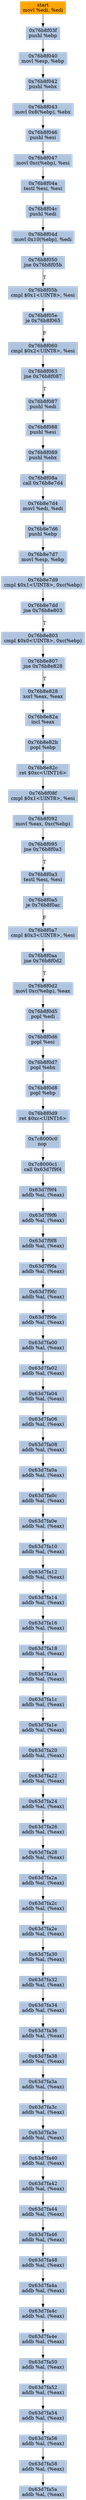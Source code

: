 digraph G {
node[shape=rectangle,style=filled,fillcolor=lightsteelblue,color=lightsteelblue]
bgcolor="transparent"
a0x76b8f03dmovl_edi_edi[label="start\nmovl %edi, %edi",color="lightgrey",fillcolor="orange"];
a0x76b8f03fpushl_ebp[label="0x76b8f03f\npushl %ebp"];
a0x76b8f040movl_esp_ebp[label="0x76b8f040\nmovl %esp, %ebp"];
a0x76b8f042pushl_ebx[label="0x76b8f042\npushl %ebx"];
a0x76b8f043movl_0x8ebp__ebx[label="0x76b8f043\nmovl 0x8(%ebp), %ebx"];
a0x76b8f046pushl_esi[label="0x76b8f046\npushl %esi"];
a0x76b8f047movl_0xcebp__esi[label="0x76b8f047\nmovl 0xc(%ebp), %esi"];
a0x76b8f04atestl_esi_esi[label="0x76b8f04a\ntestl %esi, %esi"];
a0x76b8f04cpushl_edi[label="0x76b8f04c\npushl %edi"];
a0x76b8f04dmovl_0x10ebp__edi[label="0x76b8f04d\nmovl 0x10(%ebp), %edi"];
a0x76b8f050jne_0x76b8f05b[label="0x76b8f050\njne 0x76b8f05b"];
a0x76b8f05bcmpl_0x1UINT8_esi[label="0x76b8f05b\ncmpl $0x1<UINT8>, %esi"];
a0x76b8f05eje_0x76b8f065[label="0x76b8f05e\nje 0x76b8f065"];
a0x76b8f060cmpl_0x2UINT8_esi[label="0x76b8f060\ncmpl $0x2<UINT8>, %esi"];
a0x76b8f063jne_0x76b8f087[label="0x76b8f063\njne 0x76b8f087"];
a0x76b8f087pushl_edi[label="0x76b8f087\npushl %edi"];
a0x76b8f088pushl_esi[label="0x76b8f088\npushl %esi"];
a0x76b8f089pushl_ebx[label="0x76b8f089\npushl %ebx"];
a0x76b8f08acall_0x76b8e7d4[label="0x76b8f08a\ncall 0x76b8e7d4"];
a0x76b8e7d4movl_edi_edi[label="0x76b8e7d4\nmovl %edi, %edi"];
a0x76b8e7d6pushl_ebp[label="0x76b8e7d6\npushl %ebp"];
a0x76b8e7d7movl_esp_ebp[label="0x76b8e7d7\nmovl %esp, %ebp"];
a0x76b8e7d9cmpl_0x1UINT8_0xcebp_[label="0x76b8e7d9\ncmpl $0x1<UINT8>, 0xc(%ebp)"];
a0x76b8e7ddjne_0x76b8e803[label="0x76b8e7dd\njne 0x76b8e803"];
a0x76b8e803cmpl_0x0UINT8_0xcebp_[label="0x76b8e803\ncmpl $0x0<UINT8>, 0xc(%ebp)"];
a0x76b8e807jne_0x76b8e828[label="0x76b8e807\njne 0x76b8e828"];
a0x76b8e828xorl_eax_eax[label="0x76b8e828\nxorl %eax, %eax"];
a0x76b8e82aincl_eax[label="0x76b8e82a\nincl %eax"];
a0x76b8e82bpopl_ebp[label="0x76b8e82b\npopl %ebp"];
a0x76b8e82cret_0xcUINT16[label="0x76b8e82c\nret $0xc<UINT16>"];
a0x76b8f08fcmpl_0x1UINT8_esi[label="0x76b8f08f\ncmpl $0x1<UINT8>, %esi"];
a0x76b8f092movl_eax_0xcebp_[label="0x76b8f092\nmovl %eax, 0xc(%ebp)"];
a0x76b8f095jne_0x76b8f0a3[label="0x76b8f095\njne 0x76b8f0a3"];
a0x76b8f0a3testl_esi_esi[label="0x76b8f0a3\ntestl %esi, %esi"];
a0x76b8f0a5je_0x76b8f0ac[label="0x76b8f0a5\nje 0x76b8f0ac"];
a0x76b8f0a7cmpl_0x3UINT8_esi[label="0x76b8f0a7\ncmpl $0x3<UINT8>, %esi"];
a0x76b8f0aajne_0x76b8f0d2[label="0x76b8f0aa\njne 0x76b8f0d2"];
a0x76b8f0d2movl_0xcebp__eax[label="0x76b8f0d2\nmovl 0xc(%ebp), %eax"];
a0x76b8f0d5popl_edi[label="0x76b8f0d5\npopl %edi"];
a0x76b8f0d6popl_esi[label="0x76b8f0d6\npopl %esi"];
a0x76b8f0d7popl_ebx[label="0x76b8f0d7\npopl %ebx"];
a0x76b8f0d8popl_ebp[label="0x76b8f0d8\npopl %ebp"];
a0x76b8f0d9ret_0xcUINT16[label="0x76b8f0d9\nret $0xc<UINT16>"];
a0x7c8000c0nop_[label="0x7c8000c0\nnop "];
a0x7c8000c1call_0x63d7f9f4[label="0x7c8000c1\ncall 0x63d7f9f4"];
a0x63d7f9f4addb_al_eax_[label="0x63d7f9f4\naddb %al, (%eax)"];
a0x63d7f9f6addb_al_eax_[label="0x63d7f9f6\naddb %al, (%eax)"];
a0x63d7f9f8addb_al_eax_[label="0x63d7f9f8\naddb %al, (%eax)"];
a0x63d7f9faaddb_al_eax_[label="0x63d7f9fa\naddb %al, (%eax)"];
a0x63d7f9fcaddb_al_eax_[label="0x63d7f9fc\naddb %al, (%eax)"];
a0x63d7f9feaddb_al_eax_[label="0x63d7f9fe\naddb %al, (%eax)"];
a0x63d7fa00addb_al_eax_[label="0x63d7fa00\naddb %al, (%eax)"];
a0x63d7fa02addb_al_eax_[label="0x63d7fa02\naddb %al, (%eax)"];
a0x63d7fa04addb_al_eax_[label="0x63d7fa04\naddb %al, (%eax)"];
a0x63d7fa06addb_al_eax_[label="0x63d7fa06\naddb %al, (%eax)"];
a0x63d7fa08addb_al_eax_[label="0x63d7fa08\naddb %al, (%eax)"];
a0x63d7fa0aaddb_al_eax_[label="0x63d7fa0a\naddb %al, (%eax)"];
a0x63d7fa0caddb_al_eax_[label="0x63d7fa0c\naddb %al, (%eax)"];
a0x63d7fa0eaddb_al_eax_[label="0x63d7fa0e\naddb %al, (%eax)"];
a0x63d7fa10addb_al_eax_[label="0x63d7fa10\naddb %al, (%eax)"];
a0x63d7fa12addb_al_eax_[label="0x63d7fa12\naddb %al, (%eax)"];
a0x63d7fa14addb_al_eax_[label="0x63d7fa14\naddb %al, (%eax)"];
a0x63d7fa16addb_al_eax_[label="0x63d7fa16\naddb %al, (%eax)"];
a0x63d7fa18addb_al_eax_[label="0x63d7fa18\naddb %al, (%eax)"];
a0x63d7fa1aaddb_al_eax_[label="0x63d7fa1a\naddb %al, (%eax)"];
a0x63d7fa1caddb_al_eax_[label="0x63d7fa1c\naddb %al, (%eax)"];
a0x63d7fa1eaddb_al_eax_[label="0x63d7fa1e\naddb %al, (%eax)"];
a0x63d7fa20addb_al_eax_[label="0x63d7fa20\naddb %al, (%eax)"];
a0x63d7fa22addb_al_eax_[label="0x63d7fa22\naddb %al, (%eax)"];
a0x63d7fa24addb_al_eax_[label="0x63d7fa24\naddb %al, (%eax)"];
a0x63d7fa26addb_al_eax_[label="0x63d7fa26\naddb %al, (%eax)"];
a0x63d7fa28addb_al_eax_[label="0x63d7fa28\naddb %al, (%eax)"];
a0x63d7fa2aaddb_al_eax_[label="0x63d7fa2a\naddb %al, (%eax)"];
a0x63d7fa2caddb_al_eax_[label="0x63d7fa2c\naddb %al, (%eax)"];
a0x63d7fa2eaddb_al_eax_[label="0x63d7fa2e\naddb %al, (%eax)"];
a0x63d7fa30addb_al_eax_[label="0x63d7fa30\naddb %al, (%eax)"];
a0x63d7fa32addb_al_eax_[label="0x63d7fa32\naddb %al, (%eax)"];
a0x63d7fa34addb_al_eax_[label="0x63d7fa34\naddb %al, (%eax)"];
a0x63d7fa36addb_al_eax_[label="0x63d7fa36\naddb %al, (%eax)"];
a0x63d7fa38addb_al_eax_[label="0x63d7fa38\naddb %al, (%eax)"];
a0x63d7fa3aaddb_al_eax_[label="0x63d7fa3a\naddb %al, (%eax)"];
a0x63d7fa3caddb_al_eax_[label="0x63d7fa3c\naddb %al, (%eax)"];
a0x63d7fa3eaddb_al_eax_[label="0x63d7fa3e\naddb %al, (%eax)"];
a0x63d7fa40addb_al_eax_[label="0x63d7fa40\naddb %al, (%eax)"];
a0x63d7fa42addb_al_eax_[label="0x63d7fa42\naddb %al, (%eax)"];
a0x63d7fa44addb_al_eax_[label="0x63d7fa44\naddb %al, (%eax)"];
a0x63d7fa46addb_al_eax_[label="0x63d7fa46\naddb %al, (%eax)"];
a0x63d7fa48addb_al_eax_[label="0x63d7fa48\naddb %al, (%eax)"];
a0x63d7fa4aaddb_al_eax_[label="0x63d7fa4a\naddb %al, (%eax)"];
a0x63d7fa4caddb_al_eax_[label="0x63d7fa4c\naddb %al, (%eax)"];
a0x63d7fa4eaddb_al_eax_[label="0x63d7fa4e\naddb %al, (%eax)"];
a0x63d7fa50addb_al_eax_[label="0x63d7fa50\naddb %al, (%eax)"];
a0x63d7fa52addb_al_eax_[label="0x63d7fa52\naddb %al, (%eax)"];
a0x63d7fa54addb_al_eax_[label="0x63d7fa54\naddb %al, (%eax)"];
a0x63d7fa56addb_al_eax_[label="0x63d7fa56\naddb %al, (%eax)"];
a0x63d7fa58addb_al_eax_[label="0x63d7fa58\naddb %al, (%eax)"];
a0x63d7fa5aaddb_al_eax_[label="0x63d7fa5a\naddb %al, (%eax)"];
a0x76b8f03dmovl_edi_edi -> a0x76b8f03fpushl_ebp [color="#000000"];
a0x76b8f03fpushl_ebp -> a0x76b8f040movl_esp_ebp [color="#000000"];
a0x76b8f040movl_esp_ebp -> a0x76b8f042pushl_ebx [color="#000000"];
a0x76b8f042pushl_ebx -> a0x76b8f043movl_0x8ebp__ebx [color="#000000"];
a0x76b8f043movl_0x8ebp__ebx -> a0x76b8f046pushl_esi [color="#000000"];
a0x76b8f046pushl_esi -> a0x76b8f047movl_0xcebp__esi [color="#000000"];
a0x76b8f047movl_0xcebp__esi -> a0x76b8f04atestl_esi_esi [color="#000000"];
a0x76b8f04atestl_esi_esi -> a0x76b8f04cpushl_edi [color="#000000"];
a0x76b8f04cpushl_edi -> a0x76b8f04dmovl_0x10ebp__edi [color="#000000"];
a0x76b8f04dmovl_0x10ebp__edi -> a0x76b8f050jne_0x76b8f05b [color="#000000"];
a0x76b8f050jne_0x76b8f05b -> a0x76b8f05bcmpl_0x1UINT8_esi [color="#000000",label="T"];
a0x76b8f05bcmpl_0x1UINT8_esi -> a0x76b8f05eje_0x76b8f065 [color="#000000"];
a0x76b8f05eje_0x76b8f065 -> a0x76b8f060cmpl_0x2UINT8_esi [color="#000000",label="F"];
a0x76b8f060cmpl_0x2UINT8_esi -> a0x76b8f063jne_0x76b8f087 [color="#000000"];
a0x76b8f063jne_0x76b8f087 -> a0x76b8f087pushl_edi [color="#000000",label="T"];
a0x76b8f087pushl_edi -> a0x76b8f088pushl_esi [color="#000000"];
a0x76b8f088pushl_esi -> a0x76b8f089pushl_ebx [color="#000000"];
a0x76b8f089pushl_ebx -> a0x76b8f08acall_0x76b8e7d4 [color="#000000"];
a0x76b8f08acall_0x76b8e7d4 -> a0x76b8e7d4movl_edi_edi [color="#000000"];
a0x76b8e7d4movl_edi_edi -> a0x76b8e7d6pushl_ebp [color="#000000"];
a0x76b8e7d6pushl_ebp -> a0x76b8e7d7movl_esp_ebp [color="#000000"];
a0x76b8e7d7movl_esp_ebp -> a0x76b8e7d9cmpl_0x1UINT8_0xcebp_ [color="#000000"];
a0x76b8e7d9cmpl_0x1UINT8_0xcebp_ -> a0x76b8e7ddjne_0x76b8e803 [color="#000000"];
a0x76b8e7ddjne_0x76b8e803 -> a0x76b8e803cmpl_0x0UINT8_0xcebp_ [color="#000000",label="T"];
a0x76b8e803cmpl_0x0UINT8_0xcebp_ -> a0x76b8e807jne_0x76b8e828 [color="#000000"];
a0x76b8e807jne_0x76b8e828 -> a0x76b8e828xorl_eax_eax [color="#000000",label="T"];
a0x76b8e828xorl_eax_eax -> a0x76b8e82aincl_eax [color="#000000"];
a0x76b8e82aincl_eax -> a0x76b8e82bpopl_ebp [color="#000000"];
a0x76b8e82bpopl_ebp -> a0x76b8e82cret_0xcUINT16 [color="#000000"];
a0x76b8e82cret_0xcUINT16 -> a0x76b8f08fcmpl_0x1UINT8_esi [color="#000000"];
a0x76b8f08fcmpl_0x1UINT8_esi -> a0x76b8f092movl_eax_0xcebp_ [color="#000000"];
a0x76b8f092movl_eax_0xcebp_ -> a0x76b8f095jne_0x76b8f0a3 [color="#000000"];
a0x76b8f095jne_0x76b8f0a3 -> a0x76b8f0a3testl_esi_esi [color="#000000",label="T"];
a0x76b8f0a3testl_esi_esi -> a0x76b8f0a5je_0x76b8f0ac [color="#000000"];
a0x76b8f0a5je_0x76b8f0ac -> a0x76b8f0a7cmpl_0x3UINT8_esi [color="#000000",label="F"];
a0x76b8f0a7cmpl_0x3UINT8_esi -> a0x76b8f0aajne_0x76b8f0d2 [color="#000000"];
a0x76b8f0aajne_0x76b8f0d2 -> a0x76b8f0d2movl_0xcebp__eax [color="#000000",label="T"];
a0x76b8f0d2movl_0xcebp__eax -> a0x76b8f0d5popl_edi [color="#000000"];
a0x76b8f0d5popl_edi -> a0x76b8f0d6popl_esi [color="#000000"];
a0x76b8f0d6popl_esi -> a0x76b8f0d7popl_ebx [color="#000000"];
a0x76b8f0d7popl_ebx -> a0x76b8f0d8popl_ebp [color="#000000"];
a0x76b8f0d8popl_ebp -> a0x76b8f0d9ret_0xcUINT16 [color="#000000"];
a0x76b8f0d9ret_0xcUINT16 -> a0x7c8000c0nop_ [color="#000000"];
a0x7c8000c0nop_ -> a0x7c8000c1call_0x63d7f9f4 [color="#000000"];
a0x7c8000c1call_0x63d7f9f4 -> a0x63d7f9f4addb_al_eax_ [color="#000000"];
a0x63d7f9f4addb_al_eax_ -> a0x63d7f9f6addb_al_eax_ [color="#000000"];
a0x63d7f9f6addb_al_eax_ -> a0x63d7f9f8addb_al_eax_ [color="#000000"];
a0x63d7f9f8addb_al_eax_ -> a0x63d7f9faaddb_al_eax_ [color="#000000"];
a0x63d7f9faaddb_al_eax_ -> a0x63d7f9fcaddb_al_eax_ [color="#000000"];
a0x63d7f9fcaddb_al_eax_ -> a0x63d7f9feaddb_al_eax_ [color="#000000"];
a0x63d7f9feaddb_al_eax_ -> a0x63d7fa00addb_al_eax_ [color="#000000"];
a0x63d7fa00addb_al_eax_ -> a0x63d7fa02addb_al_eax_ [color="#000000"];
a0x63d7fa02addb_al_eax_ -> a0x63d7fa04addb_al_eax_ [color="#000000"];
a0x63d7fa04addb_al_eax_ -> a0x63d7fa06addb_al_eax_ [color="#000000"];
a0x63d7fa06addb_al_eax_ -> a0x63d7fa08addb_al_eax_ [color="#000000"];
a0x63d7fa08addb_al_eax_ -> a0x63d7fa0aaddb_al_eax_ [color="#000000"];
a0x63d7fa0aaddb_al_eax_ -> a0x63d7fa0caddb_al_eax_ [color="#000000"];
a0x63d7fa0caddb_al_eax_ -> a0x63d7fa0eaddb_al_eax_ [color="#000000"];
a0x63d7fa0eaddb_al_eax_ -> a0x63d7fa10addb_al_eax_ [color="#000000"];
a0x63d7fa10addb_al_eax_ -> a0x63d7fa12addb_al_eax_ [color="#000000"];
a0x63d7fa12addb_al_eax_ -> a0x63d7fa14addb_al_eax_ [color="#000000"];
a0x63d7fa14addb_al_eax_ -> a0x63d7fa16addb_al_eax_ [color="#000000"];
a0x63d7fa16addb_al_eax_ -> a0x63d7fa18addb_al_eax_ [color="#000000"];
a0x63d7fa18addb_al_eax_ -> a0x63d7fa1aaddb_al_eax_ [color="#000000"];
a0x63d7fa1aaddb_al_eax_ -> a0x63d7fa1caddb_al_eax_ [color="#000000"];
a0x63d7fa1caddb_al_eax_ -> a0x63d7fa1eaddb_al_eax_ [color="#000000"];
a0x63d7fa1eaddb_al_eax_ -> a0x63d7fa20addb_al_eax_ [color="#000000"];
a0x63d7fa20addb_al_eax_ -> a0x63d7fa22addb_al_eax_ [color="#000000"];
a0x63d7fa22addb_al_eax_ -> a0x63d7fa24addb_al_eax_ [color="#000000"];
a0x63d7fa24addb_al_eax_ -> a0x63d7fa26addb_al_eax_ [color="#000000"];
a0x63d7fa26addb_al_eax_ -> a0x63d7fa28addb_al_eax_ [color="#000000"];
a0x63d7fa28addb_al_eax_ -> a0x63d7fa2aaddb_al_eax_ [color="#000000"];
a0x63d7fa2aaddb_al_eax_ -> a0x63d7fa2caddb_al_eax_ [color="#000000"];
a0x63d7fa2caddb_al_eax_ -> a0x63d7fa2eaddb_al_eax_ [color="#000000"];
a0x63d7fa2eaddb_al_eax_ -> a0x63d7fa30addb_al_eax_ [color="#000000"];
a0x63d7fa30addb_al_eax_ -> a0x63d7fa32addb_al_eax_ [color="#000000"];
a0x63d7fa32addb_al_eax_ -> a0x63d7fa34addb_al_eax_ [color="#000000"];
a0x63d7fa34addb_al_eax_ -> a0x63d7fa36addb_al_eax_ [color="#000000"];
a0x63d7fa36addb_al_eax_ -> a0x63d7fa38addb_al_eax_ [color="#000000"];
a0x63d7fa38addb_al_eax_ -> a0x63d7fa3aaddb_al_eax_ [color="#000000"];
a0x63d7fa3aaddb_al_eax_ -> a0x63d7fa3caddb_al_eax_ [color="#000000"];
a0x63d7fa3caddb_al_eax_ -> a0x63d7fa3eaddb_al_eax_ [color="#000000"];
a0x63d7fa3eaddb_al_eax_ -> a0x63d7fa40addb_al_eax_ [color="#000000"];
a0x63d7fa40addb_al_eax_ -> a0x63d7fa42addb_al_eax_ [color="#000000"];
a0x63d7fa42addb_al_eax_ -> a0x63d7fa44addb_al_eax_ [color="#000000"];
a0x63d7fa44addb_al_eax_ -> a0x63d7fa46addb_al_eax_ [color="#000000"];
a0x63d7fa46addb_al_eax_ -> a0x63d7fa48addb_al_eax_ [color="#000000"];
a0x63d7fa48addb_al_eax_ -> a0x63d7fa4aaddb_al_eax_ [color="#000000"];
a0x63d7fa4aaddb_al_eax_ -> a0x63d7fa4caddb_al_eax_ [color="#000000"];
a0x63d7fa4caddb_al_eax_ -> a0x63d7fa4eaddb_al_eax_ [color="#000000"];
a0x63d7fa4eaddb_al_eax_ -> a0x63d7fa50addb_al_eax_ [color="#000000"];
a0x63d7fa50addb_al_eax_ -> a0x63d7fa52addb_al_eax_ [color="#000000"];
a0x63d7fa52addb_al_eax_ -> a0x63d7fa54addb_al_eax_ [color="#000000"];
a0x63d7fa54addb_al_eax_ -> a0x63d7fa56addb_al_eax_ [color="#000000"];
a0x63d7fa56addb_al_eax_ -> a0x63d7fa58addb_al_eax_ [color="#000000"];
a0x63d7fa58addb_al_eax_ -> a0x63d7fa5aaddb_al_eax_ [color="#000000"];
}
